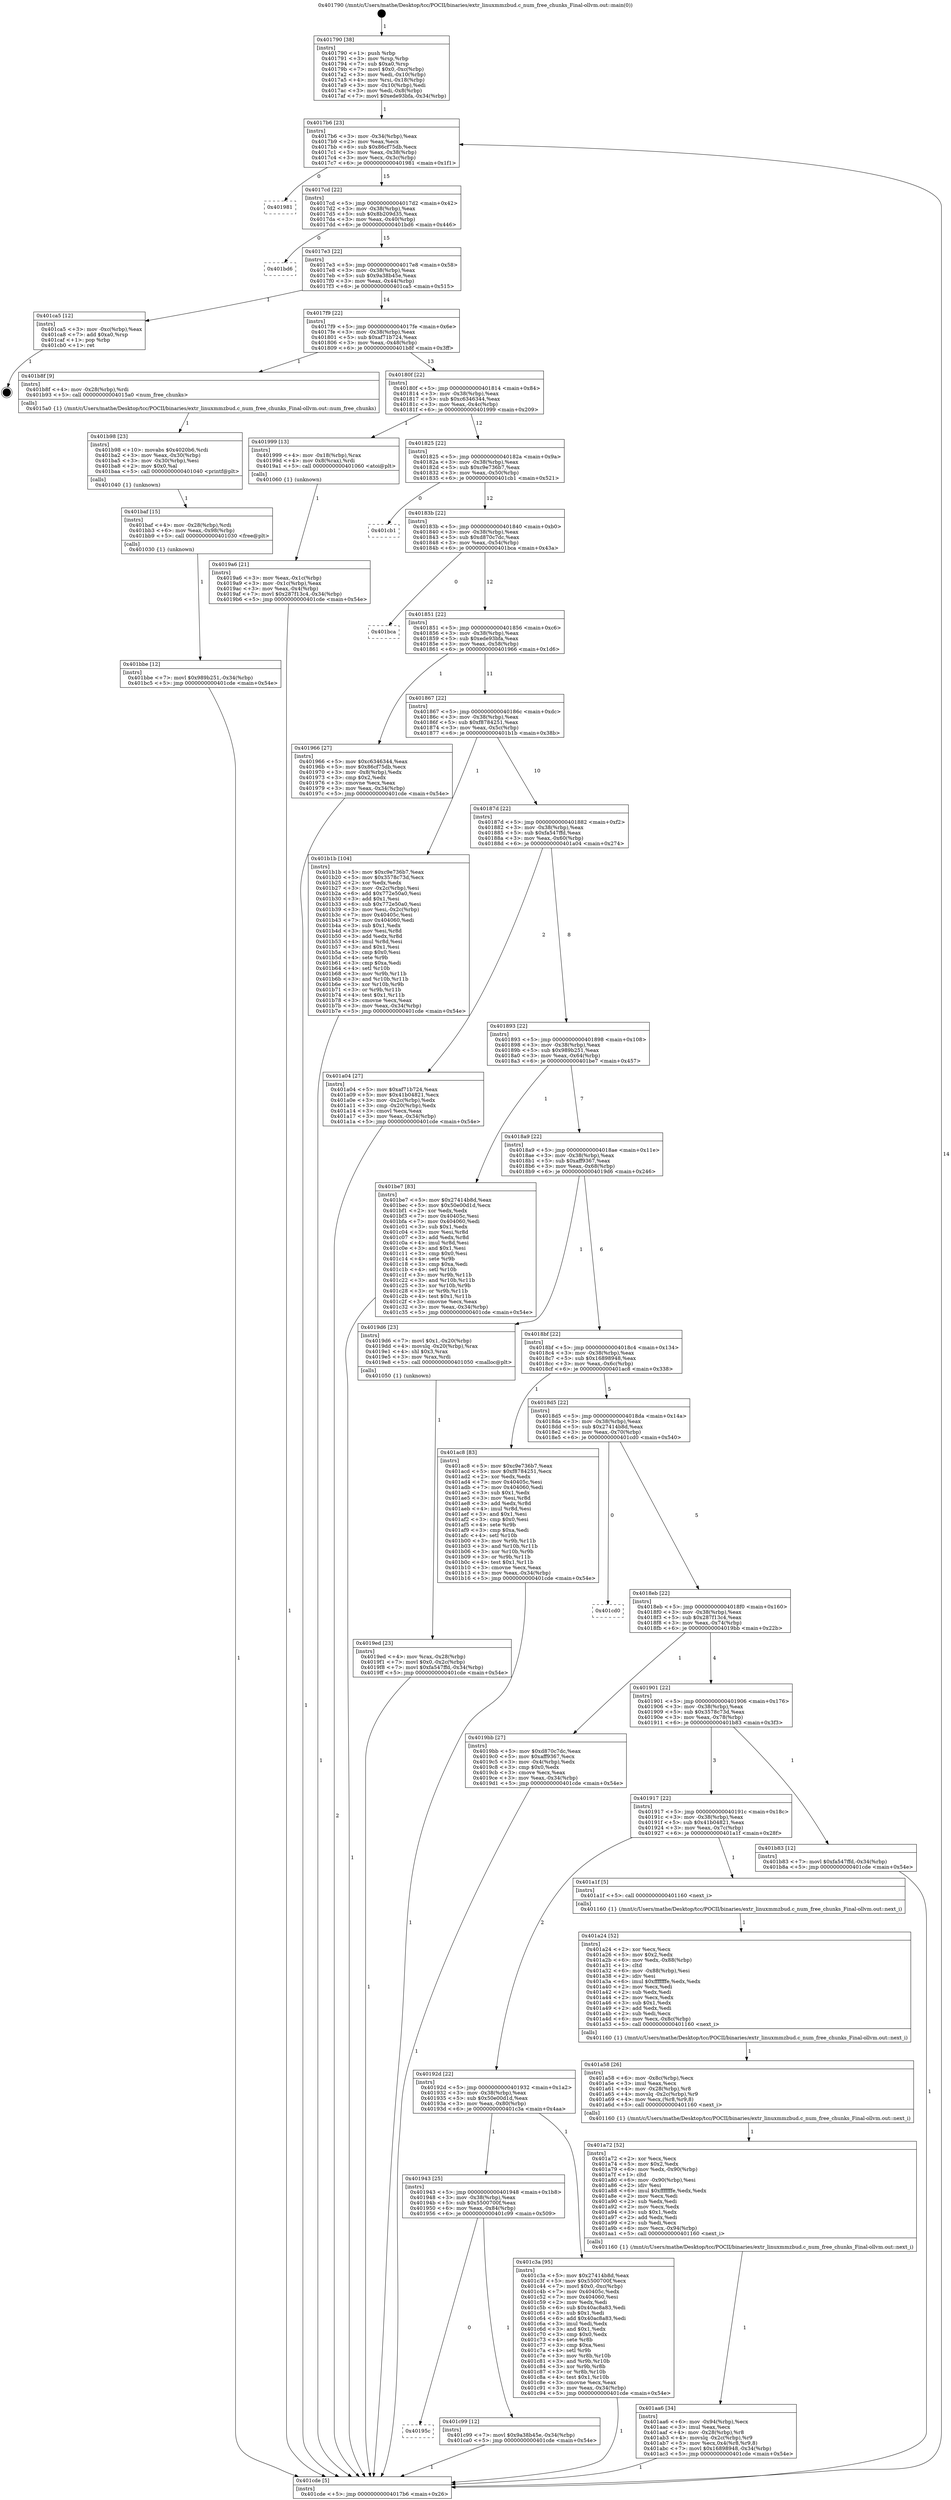 digraph "0x401790" {
  label = "0x401790 (/mnt/c/Users/mathe/Desktop/tcc/POCII/binaries/extr_linuxmmzbud.c_num_free_chunks_Final-ollvm.out::main(0))"
  labelloc = "t"
  node[shape=record]

  Entry [label="",width=0.3,height=0.3,shape=circle,fillcolor=black,style=filled]
  "0x4017b6" [label="{
     0x4017b6 [23]\l
     | [instrs]\l
     &nbsp;&nbsp;0x4017b6 \<+3\>: mov -0x34(%rbp),%eax\l
     &nbsp;&nbsp;0x4017b9 \<+2\>: mov %eax,%ecx\l
     &nbsp;&nbsp;0x4017bb \<+6\>: sub $0x86cf75db,%ecx\l
     &nbsp;&nbsp;0x4017c1 \<+3\>: mov %eax,-0x38(%rbp)\l
     &nbsp;&nbsp;0x4017c4 \<+3\>: mov %ecx,-0x3c(%rbp)\l
     &nbsp;&nbsp;0x4017c7 \<+6\>: je 0000000000401981 \<main+0x1f1\>\l
  }"]
  "0x401981" [label="{
     0x401981\l
  }", style=dashed]
  "0x4017cd" [label="{
     0x4017cd [22]\l
     | [instrs]\l
     &nbsp;&nbsp;0x4017cd \<+5\>: jmp 00000000004017d2 \<main+0x42\>\l
     &nbsp;&nbsp;0x4017d2 \<+3\>: mov -0x38(%rbp),%eax\l
     &nbsp;&nbsp;0x4017d5 \<+5\>: sub $0x8b209d35,%eax\l
     &nbsp;&nbsp;0x4017da \<+3\>: mov %eax,-0x40(%rbp)\l
     &nbsp;&nbsp;0x4017dd \<+6\>: je 0000000000401bd6 \<main+0x446\>\l
  }"]
  Exit [label="",width=0.3,height=0.3,shape=circle,fillcolor=black,style=filled,peripheries=2]
  "0x401bd6" [label="{
     0x401bd6\l
  }", style=dashed]
  "0x4017e3" [label="{
     0x4017e3 [22]\l
     | [instrs]\l
     &nbsp;&nbsp;0x4017e3 \<+5\>: jmp 00000000004017e8 \<main+0x58\>\l
     &nbsp;&nbsp;0x4017e8 \<+3\>: mov -0x38(%rbp),%eax\l
     &nbsp;&nbsp;0x4017eb \<+5\>: sub $0x9a38b45e,%eax\l
     &nbsp;&nbsp;0x4017f0 \<+3\>: mov %eax,-0x44(%rbp)\l
     &nbsp;&nbsp;0x4017f3 \<+6\>: je 0000000000401ca5 \<main+0x515\>\l
  }"]
  "0x40195c" [label="{
     0x40195c\l
  }", style=dashed]
  "0x401ca5" [label="{
     0x401ca5 [12]\l
     | [instrs]\l
     &nbsp;&nbsp;0x401ca5 \<+3\>: mov -0xc(%rbp),%eax\l
     &nbsp;&nbsp;0x401ca8 \<+7\>: add $0xa0,%rsp\l
     &nbsp;&nbsp;0x401caf \<+1\>: pop %rbp\l
     &nbsp;&nbsp;0x401cb0 \<+1\>: ret\l
  }"]
  "0x4017f9" [label="{
     0x4017f9 [22]\l
     | [instrs]\l
     &nbsp;&nbsp;0x4017f9 \<+5\>: jmp 00000000004017fe \<main+0x6e\>\l
     &nbsp;&nbsp;0x4017fe \<+3\>: mov -0x38(%rbp),%eax\l
     &nbsp;&nbsp;0x401801 \<+5\>: sub $0xaf71b724,%eax\l
     &nbsp;&nbsp;0x401806 \<+3\>: mov %eax,-0x48(%rbp)\l
     &nbsp;&nbsp;0x401809 \<+6\>: je 0000000000401b8f \<main+0x3ff\>\l
  }"]
  "0x401c99" [label="{
     0x401c99 [12]\l
     | [instrs]\l
     &nbsp;&nbsp;0x401c99 \<+7\>: movl $0x9a38b45e,-0x34(%rbp)\l
     &nbsp;&nbsp;0x401ca0 \<+5\>: jmp 0000000000401cde \<main+0x54e\>\l
  }"]
  "0x401b8f" [label="{
     0x401b8f [9]\l
     | [instrs]\l
     &nbsp;&nbsp;0x401b8f \<+4\>: mov -0x28(%rbp),%rdi\l
     &nbsp;&nbsp;0x401b93 \<+5\>: call 00000000004015a0 \<num_free_chunks\>\l
     | [calls]\l
     &nbsp;&nbsp;0x4015a0 \{1\} (/mnt/c/Users/mathe/Desktop/tcc/POCII/binaries/extr_linuxmmzbud.c_num_free_chunks_Final-ollvm.out::num_free_chunks)\l
  }"]
  "0x40180f" [label="{
     0x40180f [22]\l
     | [instrs]\l
     &nbsp;&nbsp;0x40180f \<+5\>: jmp 0000000000401814 \<main+0x84\>\l
     &nbsp;&nbsp;0x401814 \<+3\>: mov -0x38(%rbp),%eax\l
     &nbsp;&nbsp;0x401817 \<+5\>: sub $0xc6346344,%eax\l
     &nbsp;&nbsp;0x40181c \<+3\>: mov %eax,-0x4c(%rbp)\l
     &nbsp;&nbsp;0x40181f \<+6\>: je 0000000000401999 \<main+0x209\>\l
  }"]
  "0x401943" [label="{
     0x401943 [25]\l
     | [instrs]\l
     &nbsp;&nbsp;0x401943 \<+5\>: jmp 0000000000401948 \<main+0x1b8\>\l
     &nbsp;&nbsp;0x401948 \<+3\>: mov -0x38(%rbp),%eax\l
     &nbsp;&nbsp;0x40194b \<+5\>: sub $0x5500700f,%eax\l
     &nbsp;&nbsp;0x401950 \<+6\>: mov %eax,-0x84(%rbp)\l
     &nbsp;&nbsp;0x401956 \<+6\>: je 0000000000401c99 \<main+0x509\>\l
  }"]
  "0x401999" [label="{
     0x401999 [13]\l
     | [instrs]\l
     &nbsp;&nbsp;0x401999 \<+4\>: mov -0x18(%rbp),%rax\l
     &nbsp;&nbsp;0x40199d \<+4\>: mov 0x8(%rax),%rdi\l
     &nbsp;&nbsp;0x4019a1 \<+5\>: call 0000000000401060 \<atoi@plt\>\l
     | [calls]\l
     &nbsp;&nbsp;0x401060 \{1\} (unknown)\l
  }"]
  "0x401825" [label="{
     0x401825 [22]\l
     | [instrs]\l
     &nbsp;&nbsp;0x401825 \<+5\>: jmp 000000000040182a \<main+0x9a\>\l
     &nbsp;&nbsp;0x40182a \<+3\>: mov -0x38(%rbp),%eax\l
     &nbsp;&nbsp;0x40182d \<+5\>: sub $0xc9e736b7,%eax\l
     &nbsp;&nbsp;0x401832 \<+3\>: mov %eax,-0x50(%rbp)\l
     &nbsp;&nbsp;0x401835 \<+6\>: je 0000000000401cb1 \<main+0x521\>\l
  }"]
  "0x401c3a" [label="{
     0x401c3a [95]\l
     | [instrs]\l
     &nbsp;&nbsp;0x401c3a \<+5\>: mov $0x27414b8d,%eax\l
     &nbsp;&nbsp;0x401c3f \<+5\>: mov $0x5500700f,%ecx\l
     &nbsp;&nbsp;0x401c44 \<+7\>: movl $0x0,-0xc(%rbp)\l
     &nbsp;&nbsp;0x401c4b \<+7\>: mov 0x40405c,%edx\l
     &nbsp;&nbsp;0x401c52 \<+7\>: mov 0x404060,%esi\l
     &nbsp;&nbsp;0x401c59 \<+2\>: mov %edx,%edi\l
     &nbsp;&nbsp;0x401c5b \<+6\>: sub $0x40ac8a83,%edi\l
     &nbsp;&nbsp;0x401c61 \<+3\>: sub $0x1,%edi\l
     &nbsp;&nbsp;0x401c64 \<+6\>: add $0x40ac8a83,%edi\l
     &nbsp;&nbsp;0x401c6a \<+3\>: imul %edi,%edx\l
     &nbsp;&nbsp;0x401c6d \<+3\>: and $0x1,%edx\l
     &nbsp;&nbsp;0x401c70 \<+3\>: cmp $0x0,%edx\l
     &nbsp;&nbsp;0x401c73 \<+4\>: sete %r8b\l
     &nbsp;&nbsp;0x401c77 \<+3\>: cmp $0xa,%esi\l
     &nbsp;&nbsp;0x401c7a \<+4\>: setl %r9b\l
     &nbsp;&nbsp;0x401c7e \<+3\>: mov %r8b,%r10b\l
     &nbsp;&nbsp;0x401c81 \<+3\>: and %r9b,%r10b\l
     &nbsp;&nbsp;0x401c84 \<+3\>: xor %r9b,%r8b\l
     &nbsp;&nbsp;0x401c87 \<+3\>: or %r8b,%r10b\l
     &nbsp;&nbsp;0x401c8a \<+4\>: test $0x1,%r10b\l
     &nbsp;&nbsp;0x401c8e \<+3\>: cmovne %ecx,%eax\l
     &nbsp;&nbsp;0x401c91 \<+3\>: mov %eax,-0x34(%rbp)\l
     &nbsp;&nbsp;0x401c94 \<+5\>: jmp 0000000000401cde \<main+0x54e\>\l
  }"]
  "0x401cb1" [label="{
     0x401cb1\l
  }", style=dashed]
  "0x40183b" [label="{
     0x40183b [22]\l
     | [instrs]\l
     &nbsp;&nbsp;0x40183b \<+5\>: jmp 0000000000401840 \<main+0xb0\>\l
     &nbsp;&nbsp;0x401840 \<+3\>: mov -0x38(%rbp),%eax\l
     &nbsp;&nbsp;0x401843 \<+5\>: sub $0xd870c7dc,%eax\l
     &nbsp;&nbsp;0x401848 \<+3\>: mov %eax,-0x54(%rbp)\l
     &nbsp;&nbsp;0x40184b \<+6\>: je 0000000000401bca \<main+0x43a\>\l
  }"]
  "0x401bbe" [label="{
     0x401bbe [12]\l
     | [instrs]\l
     &nbsp;&nbsp;0x401bbe \<+7\>: movl $0x989b251,-0x34(%rbp)\l
     &nbsp;&nbsp;0x401bc5 \<+5\>: jmp 0000000000401cde \<main+0x54e\>\l
  }"]
  "0x401bca" [label="{
     0x401bca\l
  }", style=dashed]
  "0x401851" [label="{
     0x401851 [22]\l
     | [instrs]\l
     &nbsp;&nbsp;0x401851 \<+5\>: jmp 0000000000401856 \<main+0xc6\>\l
     &nbsp;&nbsp;0x401856 \<+3\>: mov -0x38(%rbp),%eax\l
     &nbsp;&nbsp;0x401859 \<+5\>: sub $0xede93bfa,%eax\l
     &nbsp;&nbsp;0x40185e \<+3\>: mov %eax,-0x58(%rbp)\l
     &nbsp;&nbsp;0x401861 \<+6\>: je 0000000000401966 \<main+0x1d6\>\l
  }"]
  "0x401baf" [label="{
     0x401baf [15]\l
     | [instrs]\l
     &nbsp;&nbsp;0x401baf \<+4\>: mov -0x28(%rbp),%rdi\l
     &nbsp;&nbsp;0x401bb3 \<+6\>: mov %eax,-0x98(%rbp)\l
     &nbsp;&nbsp;0x401bb9 \<+5\>: call 0000000000401030 \<free@plt\>\l
     | [calls]\l
     &nbsp;&nbsp;0x401030 \{1\} (unknown)\l
  }"]
  "0x401966" [label="{
     0x401966 [27]\l
     | [instrs]\l
     &nbsp;&nbsp;0x401966 \<+5\>: mov $0xc6346344,%eax\l
     &nbsp;&nbsp;0x40196b \<+5\>: mov $0x86cf75db,%ecx\l
     &nbsp;&nbsp;0x401970 \<+3\>: mov -0x8(%rbp),%edx\l
     &nbsp;&nbsp;0x401973 \<+3\>: cmp $0x2,%edx\l
     &nbsp;&nbsp;0x401976 \<+3\>: cmovne %ecx,%eax\l
     &nbsp;&nbsp;0x401979 \<+3\>: mov %eax,-0x34(%rbp)\l
     &nbsp;&nbsp;0x40197c \<+5\>: jmp 0000000000401cde \<main+0x54e\>\l
  }"]
  "0x401867" [label="{
     0x401867 [22]\l
     | [instrs]\l
     &nbsp;&nbsp;0x401867 \<+5\>: jmp 000000000040186c \<main+0xdc\>\l
     &nbsp;&nbsp;0x40186c \<+3\>: mov -0x38(%rbp),%eax\l
     &nbsp;&nbsp;0x40186f \<+5\>: sub $0xf8784251,%eax\l
     &nbsp;&nbsp;0x401874 \<+3\>: mov %eax,-0x5c(%rbp)\l
     &nbsp;&nbsp;0x401877 \<+6\>: je 0000000000401b1b \<main+0x38b\>\l
  }"]
  "0x401cde" [label="{
     0x401cde [5]\l
     | [instrs]\l
     &nbsp;&nbsp;0x401cde \<+5\>: jmp 00000000004017b6 \<main+0x26\>\l
  }"]
  "0x401790" [label="{
     0x401790 [38]\l
     | [instrs]\l
     &nbsp;&nbsp;0x401790 \<+1\>: push %rbp\l
     &nbsp;&nbsp;0x401791 \<+3\>: mov %rsp,%rbp\l
     &nbsp;&nbsp;0x401794 \<+7\>: sub $0xa0,%rsp\l
     &nbsp;&nbsp;0x40179b \<+7\>: movl $0x0,-0xc(%rbp)\l
     &nbsp;&nbsp;0x4017a2 \<+3\>: mov %edi,-0x10(%rbp)\l
     &nbsp;&nbsp;0x4017a5 \<+4\>: mov %rsi,-0x18(%rbp)\l
     &nbsp;&nbsp;0x4017a9 \<+3\>: mov -0x10(%rbp),%edi\l
     &nbsp;&nbsp;0x4017ac \<+3\>: mov %edi,-0x8(%rbp)\l
     &nbsp;&nbsp;0x4017af \<+7\>: movl $0xede93bfa,-0x34(%rbp)\l
  }"]
  "0x4019a6" [label="{
     0x4019a6 [21]\l
     | [instrs]\l
     &nbsp;&nbsp;0x4019a6 \<+3\>: mov %eax,-0x1c(%rbp)\l
     &nbsp;&nbsp;0x4019a9 \<+3\>: mov -0x1c(%rbp),%eax\l
     &nbsp;&nbsp;0x4019ac \<+3\>: mov %eax,-0x4(%rbp)\l
     &nbsp;&nbsp;0x4019af \<+7\>: movl $0x287f13c4,-0x34(%rbp)\l
     &nbsp;&nbsp;0x4019b6 \<+5\>: jmp 0000000000401cde \<main+0x54e\>\l
  }"]
  "0x401b98" [label="{
     0x401b98 [23]\l
     | [instrs]\l
     &nbsp;&nbsp;0x401b98 \<+10\>: movabs $0x4020b6,%rdi\l
     &nbsp;&nbsp;0x401ba2 \<+3\>: mov %eax,-0x30(%rbp)\l
     &nbsp;&nbsp;0x401ba5 \<+3\>: mov -0x30(%rbp),%esi\l
     &nbsp;&nbsp;0x401ba8 \<+2\>: mov $0x0,%al\l
     &nbsp;&nbsp;0x401baa \<+5\>: call 0000000000401040 \<printf@plt\>\l
     | [calls]\l
     &nbsp;&nbsp;0x401040 \{1\} (unknown)\l
  }"]
  "0x401b1b" [label="{
     0x401b1b [104]\l
     | [instrs]\l
     &nbsp;&nbsp;0x401b1b \<+5\>: mov $0xc9e736b7,%eax\l
     &nbsp;&nbsp;0x401b20 \<+5\>: mov $0x3578c73d,%ecx\l
     &nbsp;&nbsp;0x401b25 \<+2\>: xor %edx,%edx\l
     &nbsp;&nbsp;0x401b27 \<+3\>: mov -0x2c(%rbp),%esi\l
     &nbsp;&nbsp;0x401b2a \<+6\>: add $0x772e50a0,%esi\l
     &nbsp;&nbsp;0x401b30 \<+3\>: add $0x1,%esi\l
     &nbsp;&nbsp;0x401b33 \<+6\>: sub $0x772e50a0,%esi\l
     &nbsp;&nbsp;0x401b39 \<+3\>: mov %esi,-0x2c(%rbp)\l
     &nbsp;&nbsp;0x401b3c \<+7\>: mov 0x40405c,%esi\l
     &nbsp;&nbsp;0x401b43 \<+7\>: mov 0x404060,%edi\l
     &nbsp;&nbsp;0x401b4a \<+3\>: sub $0x1,%edx\l
     &nbsp;&nbsp;0x401b4d \<+3\>: mov %esi,%r8d\l
     &nbsp;&nbsp;0x401b50 \<+3\>: add %edx,%r8d\l
     &nbsp;&nbsp;0x401b53 \<+4\>: imul %r8d,%esi\l
     &nbsp;&nbsp;0x401b57 \<+3\>: and $0x1,%esi\l
     &nbsp;&nbsp;0x401b5a \<+3\>: cmp $0x0,%esi\l
     &nbsp;&nbsp;0x401b5d \<+4\>: sete %r9b\l
     &nbsp;&nbsp;0x401b61 \<+3\>: cmp $0xa,%edi\l
     &nbsp;&nbsp;0x401b64 \<+4\>: setl %r10b\l
     &nbsp;&nbsp;0x401b68 \<+3\>: mov %r9b,%r11b\l
     &nbsp;&nbsp;0x401b6b \<+3\>: and %r10b,%r11b\l
     &nbsp;&nbsp;0x401b6e \<+3\>: xor %r10b,%r9b\l
     &nbsp;&nbsp;0x401b71 \<+3\>: or %r9b,%r11b\l
     &nbsp;&nbsp;0x401b74 \<+4\>: test $0x1,%r11b\l
     &nbsp;&nbsp;0x401b78 \<+3\>: cmovne %ecx,%eax\l
     &nbsp;&nbsp;0x401b7b \<+3\>: mov %eax,-0x34(%rbp)\l
     &nbsp;&nbsp;0x401b7e \<+5\>: jmp 0000000000401cde \<main+0x54e\>\l
  }"]
  "0x40187d" [label="{
     0x40187d [22]\l
     | [instrs]\l
     &nbsp;&nbsp;0x40187d \<+5\>: jmp 0000000000401882 \<main+0xf2\>\l
     &nbsp;&nbsp;0x401882 \<+3\>: mov -0x38(%rbp),%eax\l
     &nbsp;&nbsp;0x401885 \<+5\>: sub $0xfa547ffd,%eax\l
     &nbsp;&nbsp;0x40188a \<+3\>: mov %eax,-0x60(%rbp)\l
     &nbsp;&nbsp;0x40188d \<+6\>: je 0000000000401a04 \<main+0x274\>\l
  }"]
  "0x401aa6" [label="{
     0x401aa6 [34]\l
     | [instrs]\l
     &nbsp;&nbsp;0x401aa6 \<+6\>: mov -0x94(%rbp),%ecx\l
     &nbsp;&nbsp;0x401aac \<+3\>: imul %eax,%ecx\l
     &nbsp;&nbsp;0x401aaf \<+4\>: mov -0x28(%rbp),%r8\l
     &nbsp;&nbsp;0x401ab3 \<+4\>: movslq -0x2c(%rbp),%r9\l
     &nbsp;&nbsp;0x401ab7 \<+5\>: mov %ecx,0x4(%r8,%r9,8)\l
     &nbsp;&nbsp;0x401abc \<+7\>: movl $0x16898948,-0x34(%rbp)\l
     &nbsp;&nbsp;0x401ac3 \<+5\>: jmp 0000000000401cde \<main+0x54e\>\l
  }"]
  "0x401a04" [label="{
     0x401a04 [27]\l
     | [instrs]\l
     &nbsp;&nbsp;0x401a04 \<+5\>: mov $0xaf71b724,%eax\l
     &nbsp;&nbsp;0x401a09 \<+5\>: mov $0x41b04821,%ecx\l
     &nbsp;&nbsp;0x401a0e \<+3\>: mov -0x2c(%rbp),%edx\l
     &nbsp;&nbsp;0x401a11 \<+3\>: cmp -0x20(%rbp),%edx\l
     &nbsp;&nbsp;0x401a14 \<+3\>: cmovl %ecx,%eax\l
     &nbsp;&nbsp;0x401a17 \<+3\>: mov %eax,-0x34(%rbp)\l
     &nbsp;&nbsp;0x401a1a \<+5\>: jmp 0000000000401cde \<main+0x54e\>\l
  }"]
  "0x401893" [label="{
     0x401893 [22]\l
     | [instrs]\l
     &nbsp;&nbsp;0x401893 \<+5\>: jmp 0000000000401898 \<main+0x108\>\l
     &nbsp;&nbsp;0x401898 \<+3\>: mov -0x38(%rbp),%eax\l
     &nbsp;&nbsp;0x40189b \<+5\>: sub $0x989b251,%eax\l
     &nbsp;&nbsp;0x4018a0 \<+3\>: mov %eax,-0x64(%rbp)\l
     &nbsp;&nbsp;0x4018a3 \<+6\>: je 0000000000401be7 \<main+0x457\>\l
  }"]
  "0x401a72" [label="{
     0x401a72 [52]\l
     | [instrs]\l
     &nbsp;&nbsp;0x401a72 \<+2\>: xor %ecx,%ecx\l
     &nbsp;&nbsp;0x401a74 \<+5\>: mov $0x2,%edx\l
     &nbsp;&nbsp;0x401a79 \<+6\>: mov %edx,-0x90(%rbp)\l
     &nbsp;&nbsp;0x401a7f \<+1\>: cltd\l
     &nbsp;&nbsp;0x401a80 \<+6\>: mov -0x90(%rbp),%esi\l
     &nbsp;&nbsp;0x401a86 \<+2\>: idiv %esi\l
     &nbsp;&nbsp;0x401a88 \<+6\>: imul $0xfffffffe,%edx,%edx\l
     &nbsp;&nbsp;0x401a8e \<+2\>: mov %ecx,%edi\l
     &nbsp;&nbsp;0x401a90 \<+2\>: sub %edx,%edi\l
     &nbsp;&nbsp;0x401a92 \<+2\>: mov %ecx,%edx\l
     &nbsp;&nbsp;0x401a94 \<+3\>: sub $0x1,%edx\l
     &nbsp;&nbsp;0x401a97 \<+2\>: add %edx,%edi\l
     &nbsp;&nbsp;0x401a99 \<+2\>: sub %edi,%ecx\l
     &nbsp;&nbsp;0x401a9b \<+6\>: mov %ecx,-0x94(%rbp)\l
     &nbsp;&nbsp;0x401aa1 \<+5\>: call 0000000000401160 \<next_i\>\l
     | [calls]\l
     &nbsp;&nbsp;0x401160 \{1\} (/mnt/c/Users/mathe/Desktop/tcc/POCII/binaries/extr_linuxmmzbud.c_num_free_chunks_Final-ollvm.out::next_i)\l
  }"]
  "0x401be7" [label="{
     0x401be7 [83]\l
     | [instrs]\l
     &nbsp;&nbsp;0x401be7 \<+5\>: mov $0x27414b8d,%eax\l
     &nbsp;&nbsp;0x401bec \<+5\>: mov $0x50e00d1d,%ecx\l
     &nbsp;&nbsp;0x401bf1 \<+2\>: xor %edx,%edx\l
     &nbsp;&nbsp;0x401bf3 \<+7\>: mov 0x40405c,%esi\l
     &nbsp;&nbsp;0x401bfa \<+7\>: mov 0x404060,%edi\l
     &nbsp;&nbsp;0x401c01 \<+3\>: sub $0x1,%edx\l
     &nbsp;&nbsp;0x401c04 \<+3\>: mov %esi,%r8d\l
     &nbsp;&nbsp;0x401c07 \<+3\>: add %edx,%r8d\l
     &nbsp;&nbsp;0x401c0a \<+4\>: imul %r8d,%esi\l
     &nbsp;&nbsp;0x401c0e \<+3\>: and $0x1,%esi\l
     &nbsp;&nbsp;0x401c11 \<+3\>: cmp $0x0,%esi\l
     &nbsp;&nbsp;0x401c14 \<+4\>: sete %r9b\l
     &nbsp;&nbsp;0x401c18 \<+3\>: cmp $0xa,%edi\l
     &nbsp;&nbsp;0x401c1b \<+4\>: setl %r10b\l
     &nbsp;&nbsp;0x401c1f \<+3\>: mov %r9b,%r11b\l
     &nbsp;&nbsp;0x401c22 \<+3\>: and %r10b,%r11b\l
     &nbsp;&nbsp;0x401c25 \<+3\>: xor %r10b,%r9b\l
     &nbsp;&nbsp;0x401c28 \<+3\>: or %r9b,%r11b\l
     &nbsp;&nbsp;0x401c2b \<+4\>: test $0x1,%r11b\l
     &nbsp;&nbsp;0x401c2f \<+3\>: cmovne %ecx,%eax\l
     &nbsp;&nbsp;0x401c32 \<+3\>: mov %eax,-0x34(%rbp)\l
     &nbsp;&nbsp;0x401c35 \<+5\>: jmp 0000000000401cde \<main+0x54e\>\l
  }"]
  "0x4018a9" [label="{
     0x4018a9 [22]\l
     | [instrs]\l
     &nbsp;&nbsp;0x4018a9 \<+5\>: jmp 00000000004018ae \<main+0x11e\>\l
     &nbsp;&nbsp;0x4018ae \<+3\>: mov -0x38(%rbp),%eax\l
     &nbsp;&nbsp;0x4018b1 \<+5\>: sub $0xaff9367,%eax\l
     &nbsp;&nbsp;0x4018b6 \<+3\>: mov %eax,-0x68(%rbp)\l
     &nbsp;&nbsp;0x4018b9 \<+6\>: je 00000000004019d6 \<main+0x246\>\l
  }"]
  "0x401a58" [label="{
     0x401a58 [26]\l
     | [instrs]\l
     &nbsp;&nbsp;0x401a58 \<+6\>: mov -0x8c(%rbp),%ecx\l
     &nbsp;&nbsp;0x401a5e \<+3\>: imul %eax,%ecx\l
     &nbsp;&nbsp;0x401a61 \<+4\>: mov -0x28(%rbp),%r8\l
     &nbsp;&nbsp;0x401a65 \<+4\>: movslq -0x2c(%rbp),%r9\l
     &nbsp;&nbsp;0x401a69 \<+4\>: mov %ecx,(%r8,%r9,8)\l
     &nbsp;&nbsp;0x401a6d \<+5\>: call 0000000000401160 \<next_i\>\l
     | [calls]\l
     &nbsp;&nbsp;0x401160 \{1\} (/mnt/c/Users/mathe/Desktop/tcc/POCII/binaries/extr_linuxmmzbud.c_num_free_chunks_Final-ollvm.out::next_i)\l
  }"]
  "0x4019d6" [label="{
     0x4019d6 [23]\l
     | [instrs]\l
     &nbsp;&nbsp;0x4019d6 \<+7\>: movl $0x1,-0x20(%rbp)\l
     &nbsp;&nbsp;0x4019dd \<+4\>: movslq -0x20(%rbp),%rax\l
     &nbsp;&nbsp;0x4019e1 \<+4\>: shl $0x3,%rax\l
     &nbsp;&nbsp;0x4019e5 \<+3\>: mov %rax,%rdi\l
     &nbsp;&nbsp;0x4019e8 \<+5\>: call 0000000000401050 \<malloc@plt\>\l
     | [calls]\l
     &nbsp;&nbsp;0x401050 \{1\} (unknown)\l
  }"]
  "0x4018bf" [label="{
     0x4018bf [22]\l
     | [instrs]\l
     &nbsp;&nbsp;0x4018bf \<+5\>: jmp 00000000004018c4 \<main+0x134\>\l
     &nbsp;&nbsp;0x4018c4 \<+3\>: mov -0x38(%rbp),%eax\l
     &nbsp;&nbsp;0x4018c7 \<+5\>: sub $0x16898948,%eax\l
     &nbsp;&nbsp;0x4018cc \<+3\>: mov %eax,-0x6c(%rbp)\l
     &nbsp;&nbsp;0x4018cf \<+6\>: je 0000000000401ac8 \<main+0x338\>\l
  }"]
  "0x401a24" [label="{
     0x401a24 [52]\l
     | [instrs]\l
     &nbsp;&nbsp;0x401a24 \<+2\>: xor %ecx,%ecx\l
     &nbsp;&nbsp;0x401a26 \<+5\>: mov $0x2,%edx\l
     &nbsp;&nbsp;0x401a2b \<+6\>: mov %edx,-0x88(%rbp)\l
     &nbsp;&nbsp;0x401a31 \<+1\>: cltd\l
     &nbsp;&nbsp;0x401a32 \<+6\>: mov -0x88(%rbp),%esi\l
     &nbsp;&nbsp;0x401a38 \<+2\>: idiv %esi\l
     &nbsp;&nbsp;0x401a3a \<+6\>: imul $0xfffffffe,%edx,%edx\l
     &nbsp;&nbsp;0x401a40 \<+2\>: mov %ecx,%edi\l
     &nbsp;&nbsp;0x401a42 \<+2\>: sub %edx,%edi\l
     &nbsp;&nbsp;0x401a44 \<+2\>: mov %ecx,%edx\l
     &nbsp;&nbsp;0x401a46 \<+3\>: sub $0x1,%edx\l
     &nbsp;&nbsp;0x401a49 \<+2\>: add %edx,%edi\l
     &nbsp;&nbsp;0x401a4b \<+2\>: sub %edi,%ecx\l
     &nbsp;&nbsp;0x401a4d \<+6\>: mov %ecx,-0x8c(%rbp)\l
     &nbsp;&nbsp;0x401a53 \<+5\>: call 0000000000401160 \<next_i\>\l
     | [calls]\l
     &nbsp;&nbsp;0x401160 \{1\} (/mnt/c/Users/mathe/Desktop/tcc/POCII/binaries/extr_linuxmmzbud.c_num_free_chunks_Final-ollvm.out::next_i)\l
  }"]
  "0x401ac8" [label="{
     0x401ac8 [83]\l
     | [instrs]\l
     &nbsp;&nbsp;0x401ac8 \<+5\>: mov $0xc9e736b7,%eax\l
     &nbsp;&nbsp;0x401acd \<+5\>: mov $0xf8784251,%ecx\l
     &nbsp;&nbsp;0x401ad2 \<+2\>: xor %edx,%edx\l
     &nbsp;&nbsp;0x401ad4 \<+7\>: mov 0x40405c,%esi\l
     &nbsp;&nbsp;0x401adb \<+7\>: mov 0x404060,%edi\l
     &nbsp;&nbsp;0x401ae2 \<+3\>: sub $0x1,%edx\l
     &nbsp;&nbsp;0x401ae5 \<+3\>: mov %esi,%r8d\l
     &nbsp;&nbsp;0x401ae8 \<+3\>: add %edx,%r8d\l
     &nbsp;&nbsp;0x401aeb \<+4\>: imul %r8d,%esi\l
     &nbsp;&nbsp;0x401aef \<+3\>: and $0x1,%esi\l
     &nbsp;&nbsp;0x401af2 \<+3\>: cmp $0x0,%esi\l
     &nbsp;&nbsp;0x401af5 \<+4\>: sete %r9b\l
     &nbsp;&nbsp;0x401af9 \<+3\>: cmp $0xa,%edi\l
     &nbsp;&nbsp;0x401afc \<+4\>: setl %r10b\l
     &nbsp;&nbsp;0x401b00 \<+3\>: mov %r9b,%r11b\l
     &nbsp;&nbsp;0x401b03 \<+3\>: and %r10b,%r11b\l
     &nbsp;&nbsp;0x401b06 \<+3\>: xor %r10b,%r9b\l
     &nbsp;&nbsp;0x401b09 \<+3\>: or %r9b,%r11b\l
     &nbsp;&nbsp;0x401b0c \<+4\>: test $0x1,%r11b\l
     &nbsp;&nbsp;0x401b10 \<+3\>: cmovne %ecx,%eax\l
     &nbsp;&nbsp;0x401b13 \<+3\>: mov %eax,-0x34(%rbp)\l
     &nbsp;&nbsp;0x401b16 \<+5\>: jmp 0000000000401cde \<main+0x54e\>\l
  }"]
  "0x4018d5" [label="{
     0x4018d5 [22]\l
     | [instrs]\l
     &nbsp;&nbsp;0x4018d5 \<+5\>: jmp 00000000004018da \<main+0x14a\>\l
     &nbsp;&nbsp;0x4018da \<+3\>: mov -0x38(%rbp),%eax\l
     &nbsp;&nbsp;0x4018dd \<+5\>: sub $0x27414b8d,%eax\l
     &nbsp;&nbsp;0x4018e2 \<+3\>: mov %eax,-0x70(%rbp)\l
     &nbsp;&nbsp;0x4018e5 \<+6\>: je 0000000000401cd0 \<main+0x540\>\l
  }"]
  "0x40192d" [label="{
     0x40192d [22]\l
     | [instrs]\l
     &nbsp;&nbsp;0x40192d \<+5\>: jmp 0000000000401932 \<main+0x1a2\>\l
     &nbsp;&nbsp;0x401932 \<+3\>: mov -0x38(%rbp),%eax\l
     &nbsp;&nbsp;0x401935 \<+5\>: sub $0x50e00d1d,%eax\l
     &nbsp;&nbsp;0x40193a \<+3\>: mov %eax,-0x80(%rbp)\l
     &nbsp;&nbsp;0x40193d \<+6\>: je 0000000000401c3a \<main+0x4aa\>\l
  }"]
  "0x401cd0" [label="{
     0x401cd0\l
  }", style=dashed]
  "0x4018eb" [label="{
     0x4018eb [22]\l
     | [instrs]\l
     &nbsp;&nbsp;0x4018eb \<+5\>: jmp 00000000004018f0 \<main+0x160\>\l
     &nbsp;&nbsp;0x4018f0 \<+3\>: mov -0x38(%rbp),%eax\l
     &nbsp;&nbsp;0x4018f3 \<+5\>: sub $0x287f13c4,%eax\l
     &nbsp;&nbsp;0x4018f8 \<+3\>: mov %eax,-0x74(%rbp)\l
     &nbsp;&nbsp;0x4018fb \<+6\>: je 00000000004019bb \<main+0x22b\>\l
  }"]
  "0x401a1f" [label="{
     0x401a1f [5]\l
     | [instrs]\l
     &nbsp;&nbsp;0x401a1f \<+5\>: call 0000000000401160 \<next_i\>\l
     | [calls]\l
     &nbsp;&nbsp;0x401160 \{1\} (/mnt/c/Users/mathe/Desktop/tcc/POCII/binaries/extr_linuxmmzbud.c_num_free_chunks_Final-ollvm.out::next_i)\l
  }"]
  "0x4019bb" [label="{
     0x4019bb [27]\l
     | [instrs]\l
     &nbsp;&nbsp;0x4019bb \<+5\>: mov $0xd870c7dc,%eax\l
     &nbsp;&nbsp;0x4019c0 \<+5\>: mov $0xaff9367,%ecx\l
     &nbsp;&nbsp;0x4019c5 \<+3\>: mov -0x4(%rbp),%edx\l
     &nbsp;&nbsp;0x4019c8 \<+3\>: cmp $0x0,%edx\l
     &nbsp;&nbsp;0x4019cb \<+3\>: cmove %ecx,%eax\l
     &nbsp;&nbsp;0x4019ce \<+3\>: mov %eax,-0x34(%rbp)\l
     &nbsp;&nbsp;0x4019d1 \<+5\>: jmp 0000000000401cde \<main+0x54e\>\l
  }"]
  "0x401901" [label="{
     0x401901 [22]\l
     | [instrs]\l
     &nbsp;&nbsp;0x401901 \<+5\>: jmp 0000000000401906 \<main+0x176\>\l
     &nbsp;&nbsp;0x401906 \<+3\>: mov -0x38(%rbp),%eax\l
     &nbsp;&nbsp;0x401909 \<+5\>: sub $0x3578c73d,%eax\l
     &nbsp;&nbsp;0x40190e \<+3\>: mov %eax,-0x78(%rbp)\l
     &nbsp;&nbsp;0x401911 \<+6\>: je 0000000000401b83 \<main+0x3f3\>\l
  }"]
  "0x4019ed" [label="{
     0x4019ed [23]\l
     | [instrs]\l
     &nbsp;&nbsp;0x4019ed \<+4\>: mov %rax,-0x28(%rbp)\l
     &nbsp;&nbsp;0x4019f1 \<+7\>: movl $0x0,-0x2c(%rbp)\l
     &nbsp;&nbsp;0x4019f8 \<+7\>: movl $0xfa547ffd,-0x34(%rbp)\l
     &nbsp;&nbsp;0x4019ff \<+5\>: jmp 0000000000401cde \<main+0x54e\>\l
  }"]
  "0x401917" [label="{
     0x401917 [22]\l
     | [instrs]\l
     &nbsp;&nbsp;0x401917 \<+5\>: jmp 000000000040191c \<main+0x18c\>\l
     &nbsp;&nbsp;0x40191c \<+3\>: mov -0x38(%rbp),%eax\l
     &nbsp;&nbsp;0x40191f \<+5\>: sub $0x41b04821,%eax\l
     &nbsp;&nbsp;0x401924 \<+3\>: mov %eax,-0x7c(%rbp)\l
     &nbsp;&nbsp;0x401927 \<+6\>: je 0000000000401a1f \<main+0x28f\>\l
  }"]
  "0x401b83" [label="{
     0x401b83 [12]\l
     | [instrs]\l
     &nbsp;&nbsp;0x401b83 \<+7\>: movl $0xfa547ffd,-0x34(%rbp)\l
     &nbsp;&nbsp;0x401b8a \<+5\>: jmp 0000000000401cde \<main+0x54e\>\l
  }"]
  Entry -> "0x401790" [label=" 1"]
  "0x4017b6" -> "0x401981" [label=" 0"]
  "0x4017b6" -> "0x4017cd" [label=" 15"]
  "0x401ca5" -> Exit [label=" 1"]
  "0x4017cd" -> "0x401bd6" [label=" 0"]
  "0x4017cd" -> "0x4017e3" [label=" 15"]
  "0x401c99" -> "0x401cde" [label=" 1"]
  "0x4017e3" -> "0x401ca5" [label=" 1"]
  "0x4017e3" -> "0x4017f9" [label=" 14"]
  "0x401943" -> "0x40195c" [label=" 0"]
  "0x4017f9" -> "0x401b8f" [label=" 1"]
  "0x4017f9" -> "0x40180f" [label=" 13"]
  "0x401943" -> "0x401c99" [label=" 1"]
  "0x40180f" -> "0x401999" [label=" 1"]
  "0x40180f" -> "0x401825" [label=" 12"]
  "0x401c3a" -> "0x401cde" [label=" 1"]
  "0x401825" -> "0x401cb1" [label=" 0"]
  "0x401825" -> "0x40183b" [label=" 12"]
  "0x40192d" -> "0x401943" [label=" 1"]
  "0x40183b" -> "0x401bca" [label=" 0"]
  "0x40183b" -> "0x401851" [label=" 12"]
  "0x40192d" -> "0x401c3a" [label=" 1"]
  "0x401851" -> "0x401966" [label=" 1"]
  "0x401851" -> "0x401867" [label=" 11"]
  "0x401966" -> "0x401cde" [label=" 1"]
  "0x401790" -> "0x4017b6" [label=" 1"]
  "0x401cde" -> "0x4017b6" [label=" 14"]
  "0x401999" -> "0x4019a6" [label=" 1"]
  "0x4019a6" -> "0x401cde" [label=" 1"]
  "0x401be7" -> "0x401cde" [label=" 1"]
  "0x401867" -> "0x401b1b" [label=" 1"]
  "0x401867" -> "0x40187d" [label=" 10"]
  "0x401bbe" -> "0x401cde" [label=" 1"]
  "0x40187d" -> "0x401a04" [label=" 2"]
  "0x40187d" -> "0x401893" [label=" 8"]
  "0x401baf" -> "0x401bbe" [label=" 1"]
  "0x401893" -> "0x401be7" [label=" 1"]
  "0x401893" -> "0x4018a9" [label=" 7"]
  "0x401b98" -> "0x401baf" [label=" 1"]
  "0x4018a9" -> "0x4019d6" [label=" 1"]
  "0x4018a9" -> "0x4018bf" [label=" 6"]
  "0x401b8f" -> "0x401b98" [label=" 1"]
  "0x4018bf" -> "0x401ac8" [label=" 1"]
  "0x4018bf" -> "0x4018d5" [label=" 5"]
  "0x401b83" -> "0x401cde" [label=" 1"]
  "0x4018d5" -> "0x401cd0" [label=" 0"]
  "0x4018d5" -> "0x4018eb" [label=" 5"]
  "0x401b1b" -> "0x401cde" [label=" 1"]
  "0x4018eb" -> "0x4019bb" [label=" 1"]
  "0x4018eb" -> "0x401901" [label=" 4"]
  "0x4019bb" -> "0x401cde" [label=" 1"]
  "0x4019d6" -> "0x4019ed" [label=" 1"]
  "0x4019ed" -> "0x401cde" [label=" 1"]
  "0x401a04" -> "0x401cde" [label=" 2"]
  "0x401ac8" -> "0x401cde" [label=" 1"]
  "0x401901" -> "0x401b83" [label=" 1"]
  "0x401901" -> "0x401917" [label=" 3"]
  "0x401aa6" -> "0x401cde" [label=" 1"]
  "0x401917" -> "0x401a1f" [label=" 1"]
  "0x401917" -> "0x40192d" [label=" 2"]
  "0x401a1f" -> "0x401a24" [label=" 1"]
  "0x401a24" -> "0x401a58" [label=" 1"]
  "0x401a58" -> "0x401a72" [label=" 1"]
  "0x401a72" -> "0x401aa6" [label=" 1"]
}
